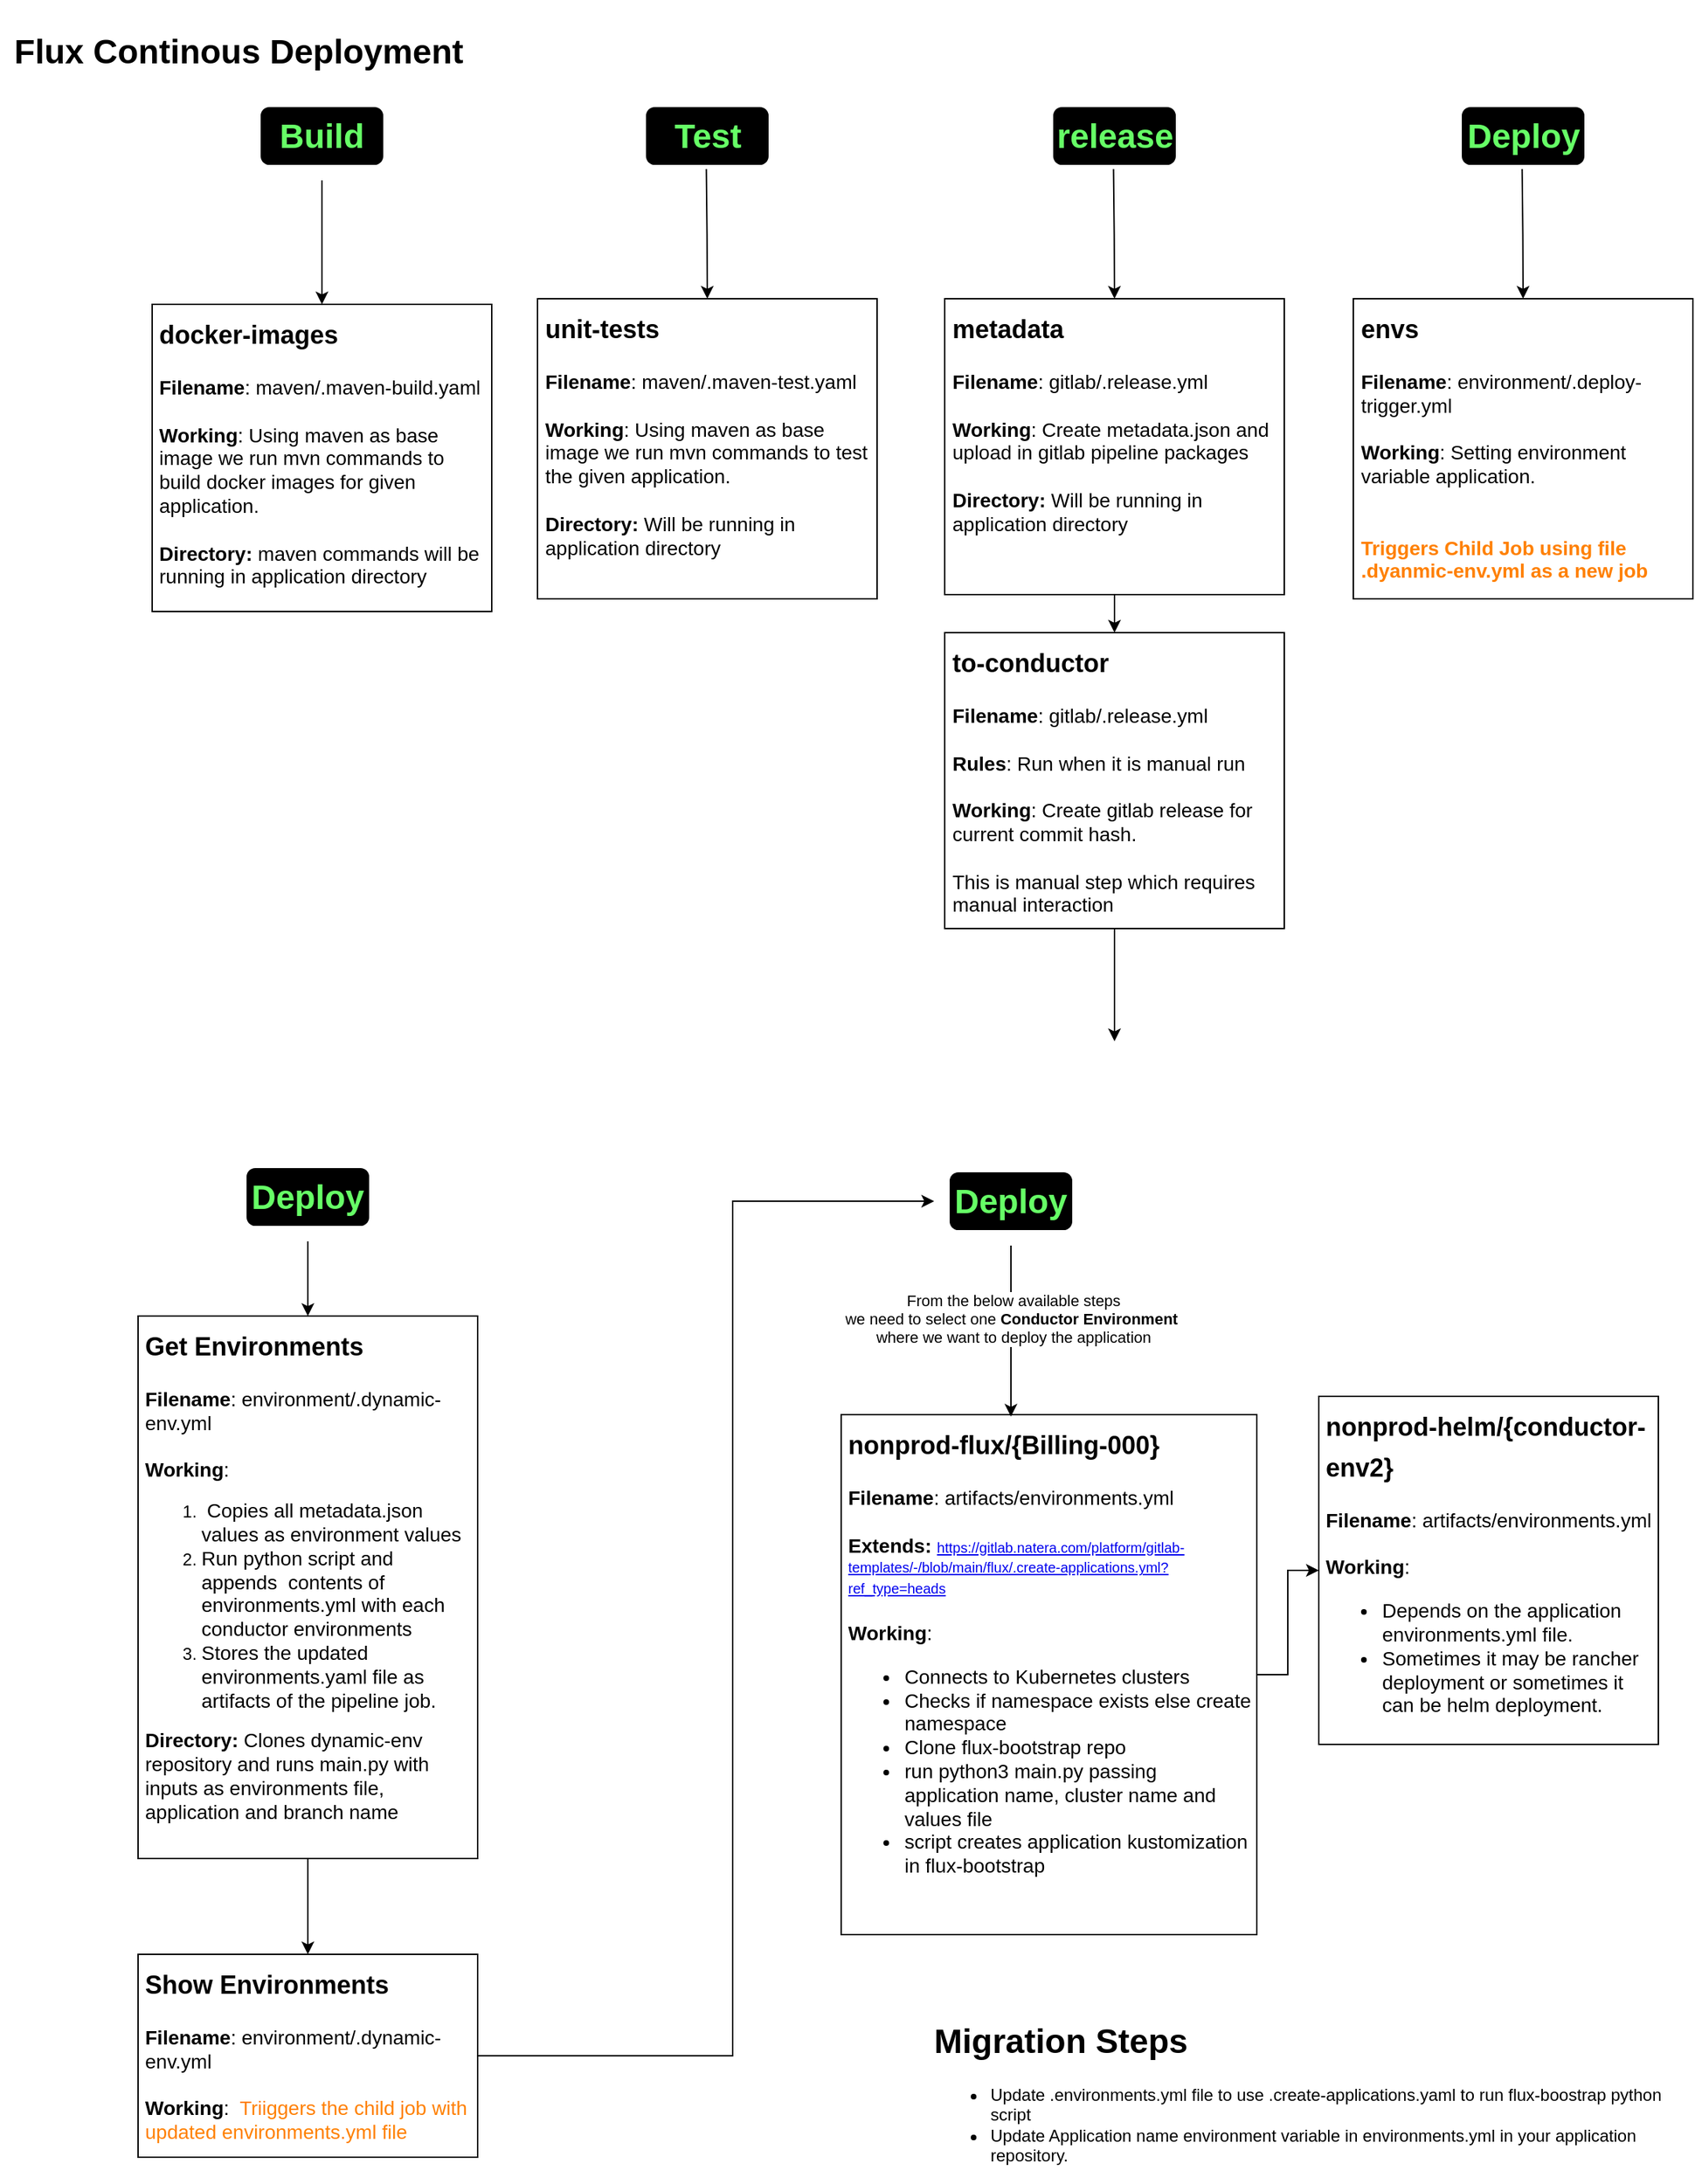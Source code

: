 <mxfile version="23.1.1" type="github">
  <diagram name="Page-1" id="fJ23Qn_HebWtonZfwrHM">
    <mxGraphModel dx="1434" dy="1620" grid="0" gridSize="10" guides="1" tooltips="1" connect="1" arrows="1" fold="1" page="1" pageScale="1" pageWidth="1400" pageHeight="800" math="0" shadow="0">
      <root>
        <mxCell id="0" />
        <mxCell id="1" parent="0" />
        <mxCell id="c-ljxplVrE6A_Wo056ZA-6" style="edgeStyle=orthogonalEdgeStyle;rounded=0;orthogonalLoop=1;jettySize=auto;html=1;entryX=0.5;entryY=0;entryDx=0;entryDy=0;" parent="1" source="c-ljxplVrE6A_Wo056ZA-7" target="c-ljxplVrE6A_Wo056ZA-8" edge="1">
          <mxGeometry relative="1" as="geometry" />
        </mxCell>
        <mxCell id="c-ljxplVrE6A_Wo056ZA-7" value="&lt;font color=&quot;#66ff66&quot; style=&quot;font-size: 24px;&quot;&gt;&lt;b style=&quot;background-color: rgb(0, 0, 0);&quot;&gt;Build&lt;/b&gt;&lt;/font&gt;" style="text;html=1;strokeColor=none;fillColor=#000000;align=center;verticalAlign=middle;whiteSpace=wrap;rounded=1;perimeterSpacing=11;shadow=0;strokeWidth=1;dashed=1;" parent="1" vertex="1">
          <mxGeometry x="203" y="65" width="87" height="41" as="geometry" />
        </mxCell>
        <mxCell id="c-ljxplVrE6A_Wo056ZA-8" value="&lt;h1&gt;&lt;font style=&quot;font-size: 18px;&quot;&gt;docker-images&lt;/font&gt;&lt;/h1&gt;&lt;div&gt;&lt;font style=&quot;font-size: 14px;&quot;&gt;&lt;b&gt;Filename&lt;/b&gt;: maven/.maven-build.yaml&lt;/font&gt;&lt;/div&gt;&lt;div&gt;&lt;font style=&quot;font-size: 14px;&quot;&gt;&lt;br&gt;&lt;/font&gt;&lt;/div&gt;&lt;div&gt;&lt;font style=&quot;font-size: 14px;&quot;&gt;&lt;b&gt;Working&lt;/b&gt;: Using maven as base image we run mvn commands to build docker images for given application.&amp;nbsp;&lt;/font&gt;&lt;/div&gt;&lt;div&gt;&lt;font style=&quot;font-size: 14px;&quot;&gt;&lt;b&gt;&lt;br&gt;&lt;/b&gt;&lt;/font&gt;&lt;/div&gt;&lt;div&gt;&lt;font style=&quot;font-size: 14px;&quot;&gt;&lt;b&gt;Directory: &lt;/b&gt;maven commands will be running in application directory&lt;br&gt;&lt;br&gt;&lt;br&gt;&lt;/font&gt;&lt;/div&gt;" style="text;html=1;strokeColor=default;fillColor=none;spacing=5;spacingTop=-20;whiteSpace=wrap;overflow=hidden;rounded=0;" parent="1" vertex="1">
          <mxGeometry x="126" y="205" width="241" height="218" as="geometry" />
        </mxCell>
        <mxCell id="c-ljxplVrE6A_Wo056ZA-9" style="edgeStyle=orthogonalEdgeStyle;rounded=0;orthogonalLoop=1;jettySize=auto;html=1;entryX=0.5;entryY=0;entryDx=0;entryDy=0;" parent="1" target="c-ljxplVrE6A_Wo056ZA-10" edge="1">
          <mxGeometry relative="1" as="geometry">
            <mxPoint x="519.3" y="109" as="sourcePoint" />
          </mxGeometry>
        </mxCell>
        <mxCell id="c-ljxplVrE6A_Wo056ZA-10" value="&lt;h1&gt;&lt;span style=&quot;font-size: 18px;&quot;&gt;unit-tests&lt;/span&gt;&lt;/h1&gt;&lt;div&gt;&lt;font style=&quot;font-size: 14px;&quot;&gt;&lt;b&gt;Filename&lt;/b&gt;: maven/.maven-test.yaml&lt;/font&gt;&lt;/div&gt;&lt;div&gt;&lt;font style=&quot;font-size: 14px;&quot;&gt;&lt;b&gt;&lt;br&gt;&lt;/b&gt;&lt;/font&gt;&lt;/div&gt;&lt;div&gt;&lt;font style=&quot;font-size: 14px;&quot;&gt;&lt;b&gt;Working&lt;/b&gt;: Using maven as base image we run mvn commands to test the given application.&amp;nbsp;&lt;/font&gt;&lt;/div&gt;&lt;div&gt;&lt;font style=&quot;font-size: 14px;&quot;&gt;&lt;br&gt;&lt;/font&gt;&lt;/div&gt;&lt;div&gt;&lt;span style=&quot;font-size: 14px;&quot;&gt;&lt;b&gt;Directory: &lt;/b&gt;Will be running in application directory&lt;/span&gt;&lt;/div&gt;" style="text;html=1;strokeColor=default;fillColor=none;spacing=5;spacingTop=-20;whiteSpace=wrap;overflow=hidden;rounded=0;" parent="1" vertex="1">
          <mxGeometry x="399.5" y="201" width="241" height="213" as="geometry" />
        </mxCell>
        <mxCell id="c-ljxplVrE6A_Wo056ZA-11" value="&lt;font color=&quot;#66ff66&quot; style=&quot;font-size: 24px;&quot;&gt;&lt;b style=&quot;background-color: rgb(0, 0, 0);&quot;&gt;Test&lt;/b&gt;&lt;/font&gt;" style="text;html=1;strokeColor=none;fillColor=#000000;align=center;verticalAlign=middle;whiteSpace=wrap;rounded=1;perimeterSpacing=11;shadow=0;strokeWidth=1;dashed=1;" parent="1" vertex="1">
          <mxGeometry x="476.5" y="65" width="87" height="41" as="geometry" />
        </mxCell>
        <mxCell id="c-ljxplVrE6A_Wo056ZA-12" style="edgeStyle=orthogonalEdgeStyle;rounded=0;orthogonalLoop=1;jettySize=auto;html=1;entryX=0.5;entryY=0;entryDx=0;entryDy=0;" parent="1" target="c-ljxplVrE6A_Wo056ZA-14" edge="1">
          <mxGeometry relative="1" as="geometry">
            <mxPoint x="808.3" y="109" as="sourcePoint" />
          </mxGeometry>
        </mxCell>
        <mxCell id="c-ljxplVrE6A_Wo056ZA-13" style="edgeStyle=orthogonalEdgeStyle;rounded=0;orthogonalLoop=1;jettySize=auto;html=1;exitX=0.5;exitY=1;exitDx=0;exitDy=0;" parent="1" source="c-ljxplVrE6A_Wo056ZA-14" target="c-ljxplVrE6A_Wo056ZA-17" edge="1">
          <mxGeometry relative="1" as="geometry" />
        </mxCell>
        <mxCell id="c-ljxplVrE6A_Wo056ZA-14" value="&lt;h1&gt;&lt;span style=&quot;font-size: 18px;&quot;&gt;metadata&lt;/span&gt;&lt;/h1&gt;&lt;div&gt;&lt;font style=&quot;font-size: 14px;&quot;&gt;&lt;b&gt;Filename&lt;/b&gt;: gitlab/.release.yml&lt;/font&gt;&lt;/div&gt;&lt;div&gt;&lt;font style=&quot;font-size: 14px;&quot;&gt;&lt;b&gt;&lt;br&gt;&lt;/b&gt;&lt;/font&gt;&lt;/div&gt;&lt;div&gt;&lt;font style=&quot;font-size: 14px;&quot;&gt;&lt;b&gt;Working&lt;/b&gt;: Create metadata.json and upload in gitlab pipeline packages&lt;/font&gt;&lt;/div&gt;&lt;div&gt;&lt;font style=&quot;font-size: 14px;&quot;&gt;&lt;br&gt;&lt;/font&gt;&lt;/div&gt;&lt;div&gt;&lt;span style=&quot;font-size: 14px;&quot;&gt;&lt;b&gt;Directory: &lt;/b&gt;Will be running in application directory&lt;/span&gt;&lt;/div&gt;" style="text;html=1;strokeColor=default;fillColor=none;spacing=5;spacingTop=-20;whiteSpace=wrap;overflow=hidden;rounded=0;" parent="1" vertex="1">
          <mxGeometry x="688.5" y="201" width="241" height="210" as="geometry" />
        </mxCell>
        <mxCell id="c-ljxplVrE6A_Wo056ZA-15" value="&lt;font color=&quot;#66ff66&quot; style=&quot;font-size: 24px;&quot;&gt;&lt;b style=&quot;background-color: rgb(0, 0, 0);&quot;&gt;release&lt;/b&gt;&lt;/font&gt;" style="text;html=1;strokeColor=none;fillColor=#000000;align=center;verticalAlign=middle;whiteSpace=wrap;rounded=1;perimeterSpacing=11;shadow=0;strokeWidth=1;dashed=1;" parent="1" vertex="1">
          <mxGeometry x="765.5" y="65" width="87" height="41" as="geometry" />
        </mxCell>
        <mxCell id="c-ljxplVrE6A_Wo056ZA-16" value="" style="edgeStyle=orthogonalEdgeStyle;rounded=0;orthogonalLoop=1;jettySize=auto;html=1;" parent="1" source="c-ljxplVrE6A_Wo056ZA-17" edge="1">
          <mxGeometry relative="1" as="geometry">
            <mxPoint x="809" y="728" as="targetPoint" />
          </mxGeometry>
        </mxCell>
        <mxCell id="c-ljxplVrE6A_Wo056ZA-17" value="&lt;h1&gt;&lt;span style=&quot;font-size: 18px;&quot;&gt;to-conductor&lt;/span&gt;&lt;/h1&gt;&lt;div&gt;&lt;font style=&quot;font-size: 14px;&quot;&gt;&lt;b&gt;Filename&lt;/b&gt;: gitlab/.release.yml&lt;/font&gt;&lt;/div&gt;&lt;div&gt;&lt;font style=&quot;font-size: 14px;&quot;&gt;&lt;br&gt;&lt;/font&gt;&lt;/div&gt;&lt;div&gt;&lt;font style=&quot;font-size: 14px;&quot;&gt;&lt;b&gt;Rules&lt;/b&gt;: Run when it is manual run&lt;/font&gt;&lt;/div&gt;&lt;div&gt;&lt;font style=&quot;font-size: 14px;&quot;&gt;&lt;b&gt;&lt;br&gt;&lt;/b&gt;&lt;/font&gt;&lt;/div&gt;&lt;div&gt;&lt;font style=&quot;font-size: 14px;&quot;&gt;&lt;b&gt;Working&lt;/b&gt;: Create gitlab release for current commit hash.&lt;br&gt;&lt;br&gt;This is manual step which requires manual interaction&lt;/font&gt;&lt;/div&gt;&lt;div&gt;&lt;br&gt;&lt;/div&gt;" style="text;html=1;strokeColor=default;fillColor=none;spacing=5;spacingTop=-20;whiteSpace=wrap;overflow=hidden;rounded=0;" parent="1" vertex="1">
          <mxGeometry x="688.5" y="438" width="241" height="210" as="geometry" />
        </mxCell>
        <mxCell id="c-ljxplVrE6A_Wo056ZA-18" style="edgeStyle=orthogonalEdgeStyle;rounded=0;orthogonalLoop=1;jettySize=auto;html=1;entryX=0.5;entryY=0;entryDx=0;entryDy=0;" parent="1" target="c-ljxplVrE6A_Wo056ZA-19" edge="1">
          <mxGeometry relative="1" as="geometry">
            <mxPoint x="1098.3" y="109" as="sourcePoint" />
          </mxGeometry>
        </mxCell>
        <mxCell id="c-ljxplVrE6A_Wo056ZA-19" value="&lt;h1&gt;&lt;span style=&quot;font-size: 18px;&quot;&gt;envs&lt;/span&gt;&lt;/h1&gt;&lt;div&gt;&lt;font style=&quot;font-size: 14px;&quot;&gt;&lt;b&gt;Filename&lt;/b&gt;: environment/.deploy-trigger.yml&lt;/font&gt;&lt;/div&gt;&lt;div&gt;&lt;font style=&quot;font-size: 14px;&quot;&gt;&lt;b&gt;&lt;br&gt;&lt;/b&gt;&lt;/font&gt;&lt;/div&gt;&lt;div&gt;&lt;font style=&quot;font-size: 14px;&quot;&gt;&lt;b&gt;Working&lt;/b&gt;: Setting environment variable application.&lt;br&gt;&lt;br&gt;&lt;br&gt;&lt;b&gt;&lt;font color=&quot;#ff8000&quot;&gt;Triggers Child Job using file .dyanmic-env.yml as a new job&lt;/font&gt;&lt;/b&gt;&lt;/font&gt;&lt;/div&gt;&lt;div&gt;&lt;br&gt;&lt;/div&gt;" style="text;html=1;strokeColor=default;fillColor=none;spacing=5;spacingTop=-20;whiteSpace=wrap;overflow=hidden;rounded=0;" parent="1" vertex="1">
          <mxGeometry x="978.5" y="201" width="241" height="213" as="geometry" />
        </mxCell>
        <mxCell id="c-ljxplVrE6A_Wo056ZA-20" value="&lt;font color=&quot;#66ff66&quot; style=&quot;font-size: 24px;&quot;&gt;&lt;b style=&quot;background-color: rgb(0, 0, 0);&quot;&gt;Deploy&lt;/b&gt;&lt;/font&gt;" style="text;html=1;strokeColor=none;fillColor=#000000;align=center;verticalAlign=middle;whiteSpace=wrap;rounded=1;perimeterSpacing=11;shadow=0;strokeWidth=1;dashed=1;" parent="1" vertex="1">
          <mxGeometry x="1055.5" y="65" width="87" height="41" as="geometry" />
        </mxCell>
        <mxCell id="c-ljxplVrE6A_Wo056ZA-21" style="edgeStyle=orthogonalEdgeStyle;rounded=0;orthogonalLoop=1;jettySize=auto;html=1;" parent="1" source="c-ljxplVrE6A_Wo056ZA-22" target="c-ljxplVrE6A_Wo056ZA-24" edge="1">
          <mxGeometry relative="1" as="geometry" />
        </mxCell>
        <mxCell id="c-ljxplVrE6A_Wo056ZA-22" value="&lt;font color=&quot;#66ff66&quot; style=&quot;font-size: 24px;&quot;&gt;&lt;b style=&quot;background-color: rgb(0, 0, 0);&quot;&gt;Deploy&lt;/b&gt;&lt;/font&gt;" style="text;html=1;strokeColor=none;fillColor=#000000;align=center;verticalAlign=middle;whiteSpace=wrap;rounded=1;perimeterSpacing=11;shadow=0;strokeWidth=1;dashed=1;" parent="1" vertex="1">
          <mxGeometry x="193" y="818" width="87" height="41" as="geometry" />
        </mxCell>
        <mxCell id="c-ljxplVrE6A_Wo056ZA-23" style="edgeStyle=orthogonalEdgeStyle;rounded=0;orthogonalLoop=1;jettySize=auto;html=1;entryX=0.5;entryY=0;entryDx=0;entryDy=0;" parent="1" source="c-ljxplVrE6A_Wo056ZA-24" target="c-ljxplVrE6A_Wo056ZA-26" edge="1">
          <mxGeometry relative="1" as="geometry" />
        </mxCell>
        <mxCell id="c-ljxplVrE6A_Wo056ZA-24" value="&lt;h1&gt;&lt;span style=&quot;font-size: 18px;&quot;&gt;Get Environments&lt;/span&gt;&lt;/h1&gt;&lt;div&gt;&lt;font style=&quot;font-size: 14px;&quot;&gt;&lt;b&gt;Filename&lt;/b&gt;: environment/.dynamic-env.yml&lt;/font&gt;&lt;/div&gt;&lt;div&gt;&lt;b style=&quot;font-size: 14px; background-color: initial;&quot;&gt;&lt;br&gt;&lt;/b&gt;&lt;/div&gt;&lt;div&gt;&lt;b style=&quot;font-size: 14px; background-color: initial;&quot;&gt;Working&lt;/b&gt;&lt;span style=&quot;font-size: 14px; background-color: initial;&quot;&gt;:&lt;/span&gt;&lt;/div&gt;&lt;div&gt;&lt;ol&gt;&lt;li&gt;&lt;font style=&quot;font-size: 14px;&quot;&gt;&amp;nbsp;Copies all metadata.json values as environment values&lt;/font&gt;&lt;/li&gt;&lt;li&gt;&lt;span style=&quot;font-size: 14px;&quot;&gt;Run python script and appends&amp;nbsp; contents of environments.yml with each conductor environments&lt;/span&gt;&lt;/li&gt;&lt;li&gt;&lt;font style=&quot;font-size: 14px;&quot;&gt;Stores the updated environments.yaml file as artifacts of the pipeline job.&lt;/font&gt;&lt;/li&gt;&lt;/ol&gt;&lt;/div&gt;&lt;div&gt;&lt;font style=&quot;font-size: 14px;&quot;&gt;&lt;b&gt;Directory: &lt;/b&gt;Clones dynamic-env repository and runs main.py with inputs as environments file, application and branch name&lt;br&gt;&lt;br&gt;&lt;br&gt;&lt;/font&gt;&lt;/div&gt;" style="text;html=1;strokeColor=default;fillColor=none;spacing=5;spacingTop=-20;whiteSpace=wrap;overflow=hidden;rounded=0;" parent="1" vertex="1">
          <mxGeometry x="116" y="923" width="241" height="385" as="geometry" />
        </mxCell>
        <mxCell id="c-ljxplVrE6A_Wo056ZA-25" style="edgeStyle=orthogonalEdgeStyle;rounded=0;orthogonalLoop=1;jettySize=auto;html=1;entryX=0;entryY=0.5;entryDx=0;entryDy=0;" parent="1" source="c-ljxplVrE6A_Wo056ZA-26" target="c-ljxplVrE6A_Wo056ZA-29" edge="1">
          <mxGeometry relative="1" as="geometry">
            <Array as="points">
              <mxPoint x="538" y="1448" />
              <mxPoint x="538" y="842" />
            </Array>
          </mxGeometry>
        </mxCell>
        <mxCell id="c-ljxplVrE6A_Wo056ZA-26" value="&lt;h1&gt;&lt;span style=&quot;font-size: 18px;&quot;&gt;Show Environments&lt;/span&gt;&lt;/h1&gt;&lt;div&gt;&lt;font style=&quot;font-size: 14px;&quot;&gt;&lt;b&gt;Filename&lt;/b&gt;: environment/.dynamic-env.yml&lt;/font&gt;&lt;/div&gt;&lt;div&gt;&lt;font style=&quot;font-size: 14px;&quot;&gt;&lt;br&gt;&lt;/font&gt;&lt;/div&gt;&lt;div&gt;&lt;font style=&quot;font-size: 14px;&quot;&gt;&lt;b&gt;Working&lt;/b&gt;:&amp;nbsp; &lt;font color=&quot;#ff8000&quot;&gt;Triiggers the child job with updated environments.yml file&amp;nbsp;&lt;/font&gt;&lt;/font&gt;&lt;/div&gt;&lt;div&gt;&lt;font style=&quot;font-size: 14px;&quot;&gt;&lt;br&gt;&lt;/font&gt;&lt;/div&gt;&lt;div&gt;&lt;br&gt;&lt;/div&gt;&lt;div&gt;&lt;font style=&quot;font-size: 14px;&quot;&gt;&lt;br&gt;&lt;/font&gt;&lt;/div&gt;" style="text;html=1;strokeColor=default;fillColor=none;spacing=5;spacingTop=-20;whiteSpace=wrap;overflow=hidden;rounded=0;" parent="1" vertex="1">
          <mxGeometry x="116" y="1376" width="241" height="144" as="geometry" />
        </mxCell>
        <mxCell id="c-ljxplVrE6A_Wo056ZA-27" style="edgeStyle=orthogonalEdgeStyle;rounded=0;orthogonalLoop=1;jettySize=auto;html=1;" parent="1" source="c-ljxplVrE6A_Wo056ZA-29" edge="1">
          <mxGeometry relative="1" as="geometry">
            <mxPoint x="735.5" y="994.4" as="targetPoint" />
          </mxGeometry>
        </mxCell>
        <mxCell id="c-ljxplVrE6A_Wo056ZA-28" value="From the below available steps&lt;br&gt;we need to select one &lt;b&gt;Conductor Environment&amp;nbsp;&lt;/b&gt;&lt;br&gt;where we want to deploy the application" style="edgeLabel;html=1;align=center;verticalAlign=middle;resizable=0;points=[];" parent="c-ljxplVrE6A_Wo056ZA-27" vertex="1" connectable="0">
          <mxGeometry x="-0.094" relative="1" as="geometry">
            <mxPoint x="1" y="-3" as="offset" />
          </mxGeometry>
        </mxCell>
        <mxCell id="c-ljxplVrE6A_Wo056ZA-29" value="&lt;font color=&quot;#66ff66&quot; style=&quot;font-size: 24px;&quot;&gt;&lt;b style=&quot;background-color: rgb(0, 0, 0);&quot;&gt;Deploy&lt;/b&gt;&lt;/font&gt;" style="text;html=1;strokeColor=none;fillColor=#000000;align=center;verticalAlign=middle;whiteSpace=wrap;rounded=1;perimeterSpacing=11;shadow=0;strokeWidth=1;dashed=1;" parent="1" vertex="1">
          <mxGeometry x="692" y="821" width="87" height="41" as="geometry" />
        </mxCell>
        <mxCell id="c-ljxplVrE6A_Wo056ZA-30" value="" style="edgeStyle=orthogonalEdgeStyle;rounded=0;orthogonalLoop=1;jettySize=auto;html=1;" parent="1" source="c-ljxplVrE6A_Wo056ZA-31" target="c-ljxplVrE6A_Wo056ZA-32" edge="1">
          <mxGeometry relative="1" as="geometry" />
        </mxCell>
        <mxCell id="c-ljxplVrE6A_Wo056ZA-31" value="&lt;h1&gt;&lt;span style=&quot;font-size: 18px;&quot;&gt;nonprod-flux/{Billing-000}&lt;/span&gt;&lt;/h1&gt;&lt;div&gt;&lt;font style=&quot;font-size: 14px;&quot;&gt;&lt;b&gt;Filename&lt;/b&gt;: artifacts/environments.yml&lt;/font&gt;&lt;/div&gt;&lt;div&gt;&lt;font style=&quot;font-size: 14px;&quot;&gt;&lt;br&gt;&lt;/font&gt;&lt;/div&gt;&lt;div&gt;&lt;font style=&quot;&quot;&gt;&lt;b style=&quot;font-size: 14px;&quot;&gt;Extends:&lt;/b&gt;&lt;span style=&quot;font-size: 14px;&quot;&gt;&amp;nbsp;&lt;/span&gt;&lt;a style=&quot;border-color: var(--border-color);&quot; href=&quot;https://gitlab.natera.com/platform/gitlab-templates/-/blob/main/helm/.helm-deploy.yml?ref_type=heads&quot;&gt;&lt;font style=&quot;font-size: 10px;&quot;&gt;https://gitlab.natera.com/platform/gitlab-templates/-/blob/main/flux/.create-applications.yml?ref_type=heads&lt;/font&gt;&lt;/a&gt;&lt;br&gt;&lt;/font&gt;&lt;/div&gt;&lt;div&gt;&lt;font style=&quot;font-size: 14px;&quot;&gt;&lt;b&gt;&lt;br&gt;&lt;/b&gt;&lt;/font&gt;&lt;/div&gt;&lt;div&gt;&lt;font style=&quot;font-size: 14px;&quot;&gt;&lt;b&gt;Working&lt;/b&gt;:&amp;nbsp; &lt;br&gt;&lt;ul&gt;&lt;li&gt;Connects to Kubernetes clusters&lt;br&gt;&lt;/li&gt;&lt;li&gt;Checks if namespace exists else create namespace&lt;br&gt;&lt;/li&gt;&lt;li&gt;Clone flux-bootstrap repo&lt;/li&gt;&lt;li&gt;run python3 main.py passing application name, cluster name and values file&lt;/li&gt;&lt;li&gt;script creates application kustomization in flux-bootstrap&lt;/li&gt;&lt;/ul&gt;&lt;br&gt;&lt;/font&gt;&lt;/div&gt;" style="text;html=1;strokeColor=default;fillColor=none;spacing=5;spacingTop=-20;whiteSpace=wrap;overflow=hidden;rounded=0;" parent="1" vertex="1">
          <mxGeometry x="615" y="993" width="295" height="369" as="geometry" />
        </mxCell>
        <mxCell id="c-ljxplVrE6A_Wo056ZA-32" value="&lt;h1&gt;&lt;span style=&quot;font-size: 18px;&quot;&gt;nonprod-helm/{conductor-env2}&lt;/span&gt;&lt;/h1&gt;&lt;div&gt;&lt;font style=&quot;font-size: 14px;&quot;&gt;&lt;b&gt;Filename&lt;/b&gt;: artifacts/environments.yml&lt;/font&gt;&lt;/div&gt;&lt;div&gt;&lt;font style=&quot;font-size: 14px;&quot;&gt;&lt;b&gt;&lt;br&gt;&lt;/b&gt;&lt;/font&gt;&lt;/div&gt;&lt;div&gt;&lt;font style=&quot;font-size: 14px;&quot;&gt;&lt;b&gt;Working&lt;/b&gt;:&amp;nbsp; &lt;br&gt;&lt;ul&gt;&lt;li&gt;&lt;font style=&quot;font-size: 14px;&quot;&gt;Depends on the application environments.yml file.&lt;br&gt;&lt;/font&gt;&lt;/li&gt;&lt;li&gt;&lt;font style=&quot;font-size: 14px;&quot;&gt;Sometimes it may be rancher deployment or sometimes it can be helm deployment.&lt;/font&gt;&lt;/li&gt;&lt;/ul&gt;&lt;br&gt;&lt;/font&gt;&lt;/div&gt;" style="text;html=1;strokeColor=default;fillColor=none;spacing=5;spacingTop=-20;whiteSpace=wrap;overflow=hidden;rounded=0;" parent="1" vertex="1">
          <mxGeometry x="954" y="980" width="241" height="247" as="geometry" />
        </mxCell>
        <mxCell id="c-ljxplVrE6A_Wo056ZA-33" value="&lt;h1&gt;Flux Continous Deployment&lt;/h1&gt;&lt;div&gt;&lt;br&gt;&lt;/div&gt;" style="text;html=1;align=center;verticalAlign=middle;resizable=0;points=[];autosize=1;strokeColor=none;fillColor=none;" parent="1" vertex="1">
          <mxGeometry x="18" y="-11" width="337" height="87" as="geometry" />
        </mxCell>
        <mxCell id="c-ljxplVrE6A_Wo056ZA-34" value="&lt;h1&gt;Migration Steps&lt;/h1&gt;&lt;div&gt;&lt;ul&gt;&lt;li&gt;Update .environments.yml file to use .create-applications.yaml to run flux-boostrap python script&lt;/li&gt;&lt;li&gt;Update Application name environment variable in environments.yml in your application repository.&lt;/li&gt;&lt;/ul&gt;&lt;/div&gt;&lt;div&gt;&lt;br&gt;&lt;/div&gt;" style="text;html=1;strokeColor=none;fillColor=none;spacing=5;spacingTop=-20;whiteSpace=wrap;overflow=hidden;rounded=0;" parent="1" vertex="1">
          <mxGeometry x="676" y="1418" width="542" height="120" as="geometry" />
        </mxCell>
      </root>
    </mxGraphModel>
  </diagram>
</mxfile>
